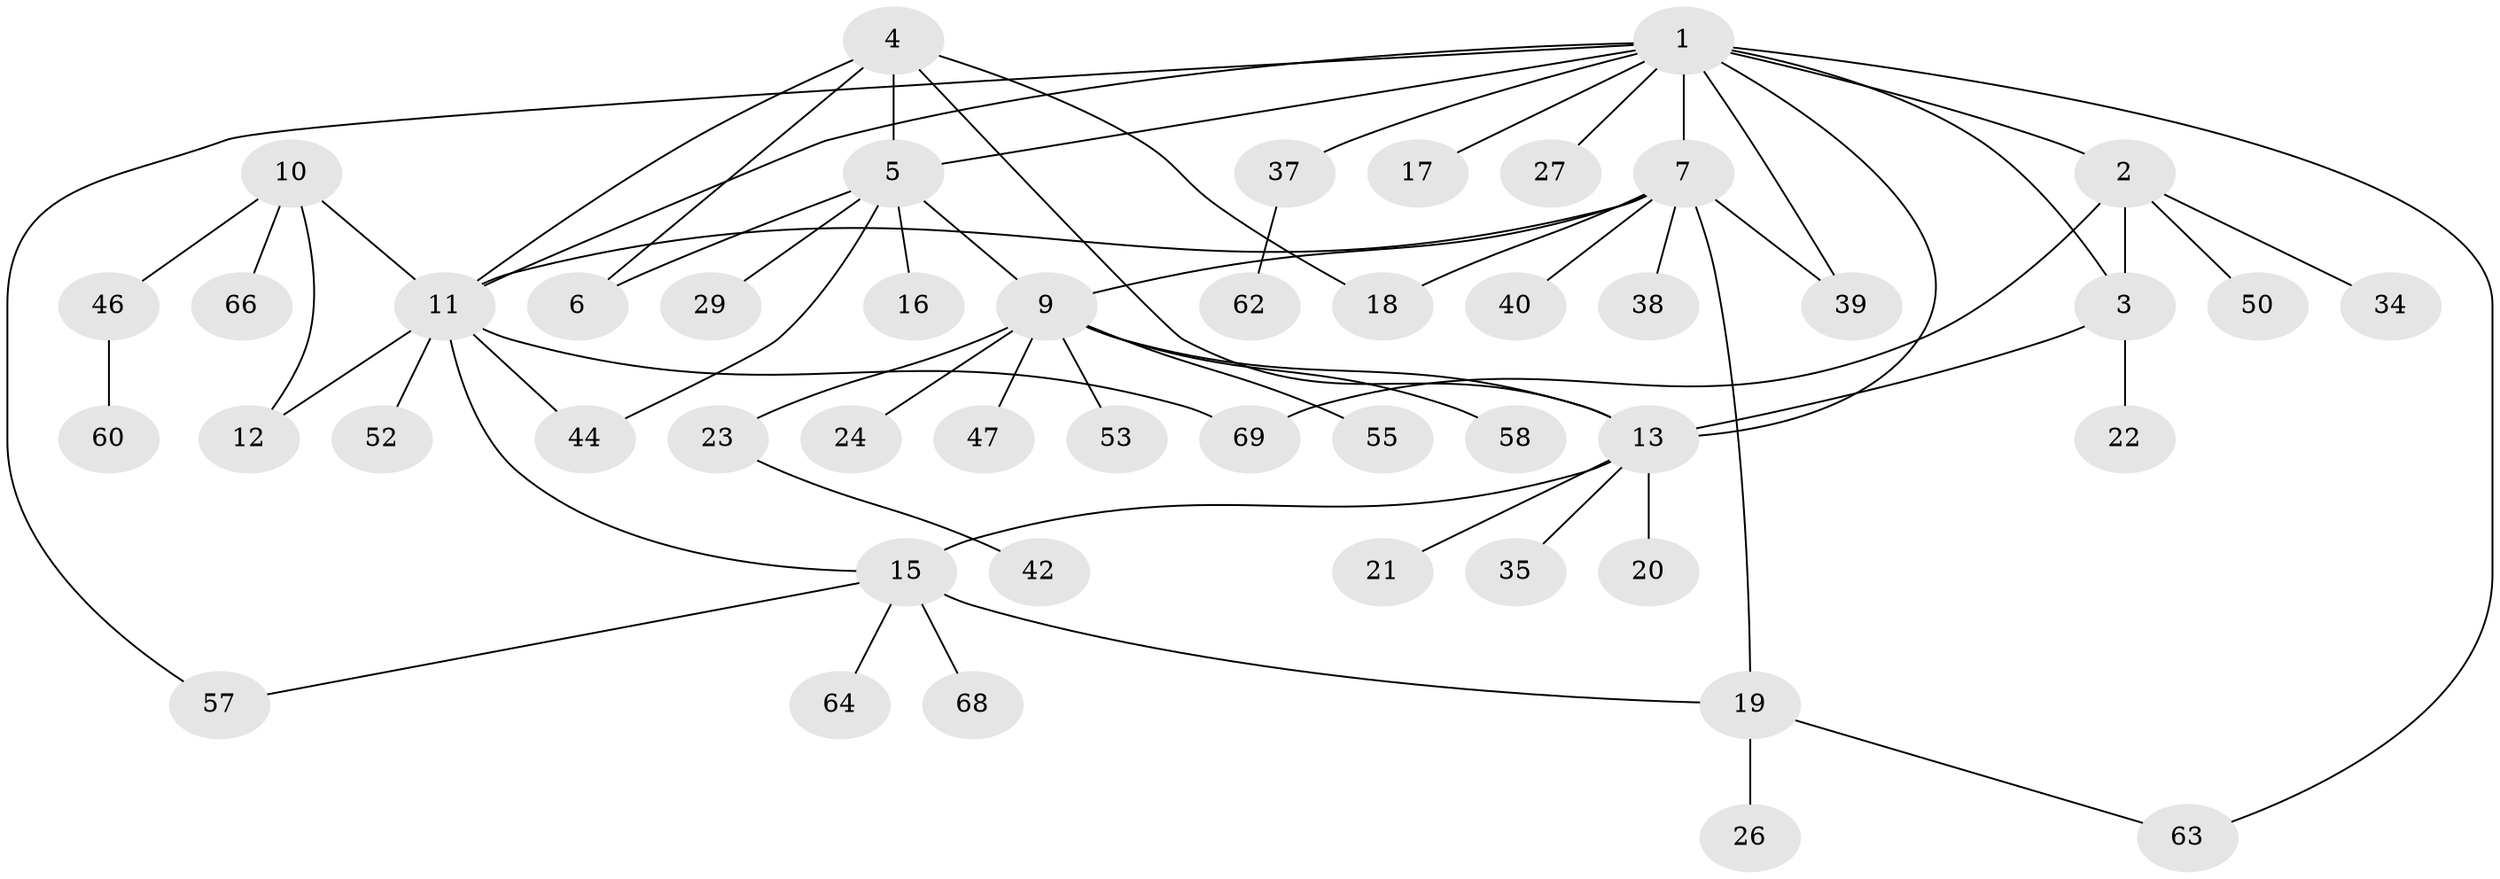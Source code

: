// original degree distribution, {13: 0.014492753623188406, 5: 0.043478260869565216, 6: 0.043478260869565216, 7: 0.028985507246376812, 2: 0.2898550724637681, 10: 0.028985507246376812, 4: 0.043478260869565216, 8: 0.014492753623188406, 1: 0.4782608695652174, 3: 0.014492753623188406}
// Generated by graph-tools (version 1.1) at 2025/19/03/04/25 18:19:29]
// undirected, 48 vertices, 64 edges
graph export_dot {
graph [start="1"]
  node [color=gray90,style=filled];
  1;
  2;
  3 [super="+51+65"];
  4;
  5;
  6;
  7 [super="+8+56+25"];
  9;
  10;
  11 [super="+31+28+48"];
  12;
  13 [super="+61+14"];
  15 [super="+43"];
  16 [super="+36+33+32"];
  17;
  18;
  19;
  20;
  21;
  22;
  23;
  24;
  26;
  27;
  29 [super="+30"];
  34;
  35;
  37;
  38;
  39;
  40;
  42;
  44 [super="+49"];
  46;
  47;
  50;
  52;
  53;
  55;
  57;
  58;
  60;
  62;
  63;
  64;
  66;
  68;
  69;
  1 -- 2;
  1 -- 3;
  1 -- 5;
  1 -- 7 [weight=2];
  1 -- 11;
  1 -- 17;
  1 -- 27;
  1 -- 37;
  1 -- 39;
  1 -- 57;
  1 -- 63;
  1 -- 13;
  2 -- 3;
  2 -- 34;
  2 -- 50;
  2 -- 69;
  3 -- 22;
  3 -- 13;
  4 -- 5;
  4 -- 6;
  4 -- 11;
  4 -- 13;
  4 -- 18;
  5 -- 6;
  5 -- 9;
  5 -- 16;
  5 -- 29;
  5 -- 44;
  7 -- 9 [weight=2];
  7 -- 38;
  7 -- 18;
  7 -- 39;
  7 -- 40;
  7 -- 11;
  7 -- 19;
  9 -- 13;
  9 -- 23;
  9 -- 24;
  9 -- 47;
  9 -- 53;
  9 -- 55;
  9 -- 58;
  10 -- 11;
  10 -- 12;
  10 -- 46;
  10 -- 66;
  11 -- 12;
  11 -- 15;
  11 -- 69;
  11 -- 52;
  11 -- 44;
  13 -- 15 [weight=2];
  13 -- 20;
  13 -- 35;
  13 -- 21;
  15 -- 19;
  15 -- 57;
  15 -- 64;
  15 -- 68;
  19 -- 26;
  19 -- 63;
  23 -- 42;
  37 -- 62;
  46 -- 60;
}
